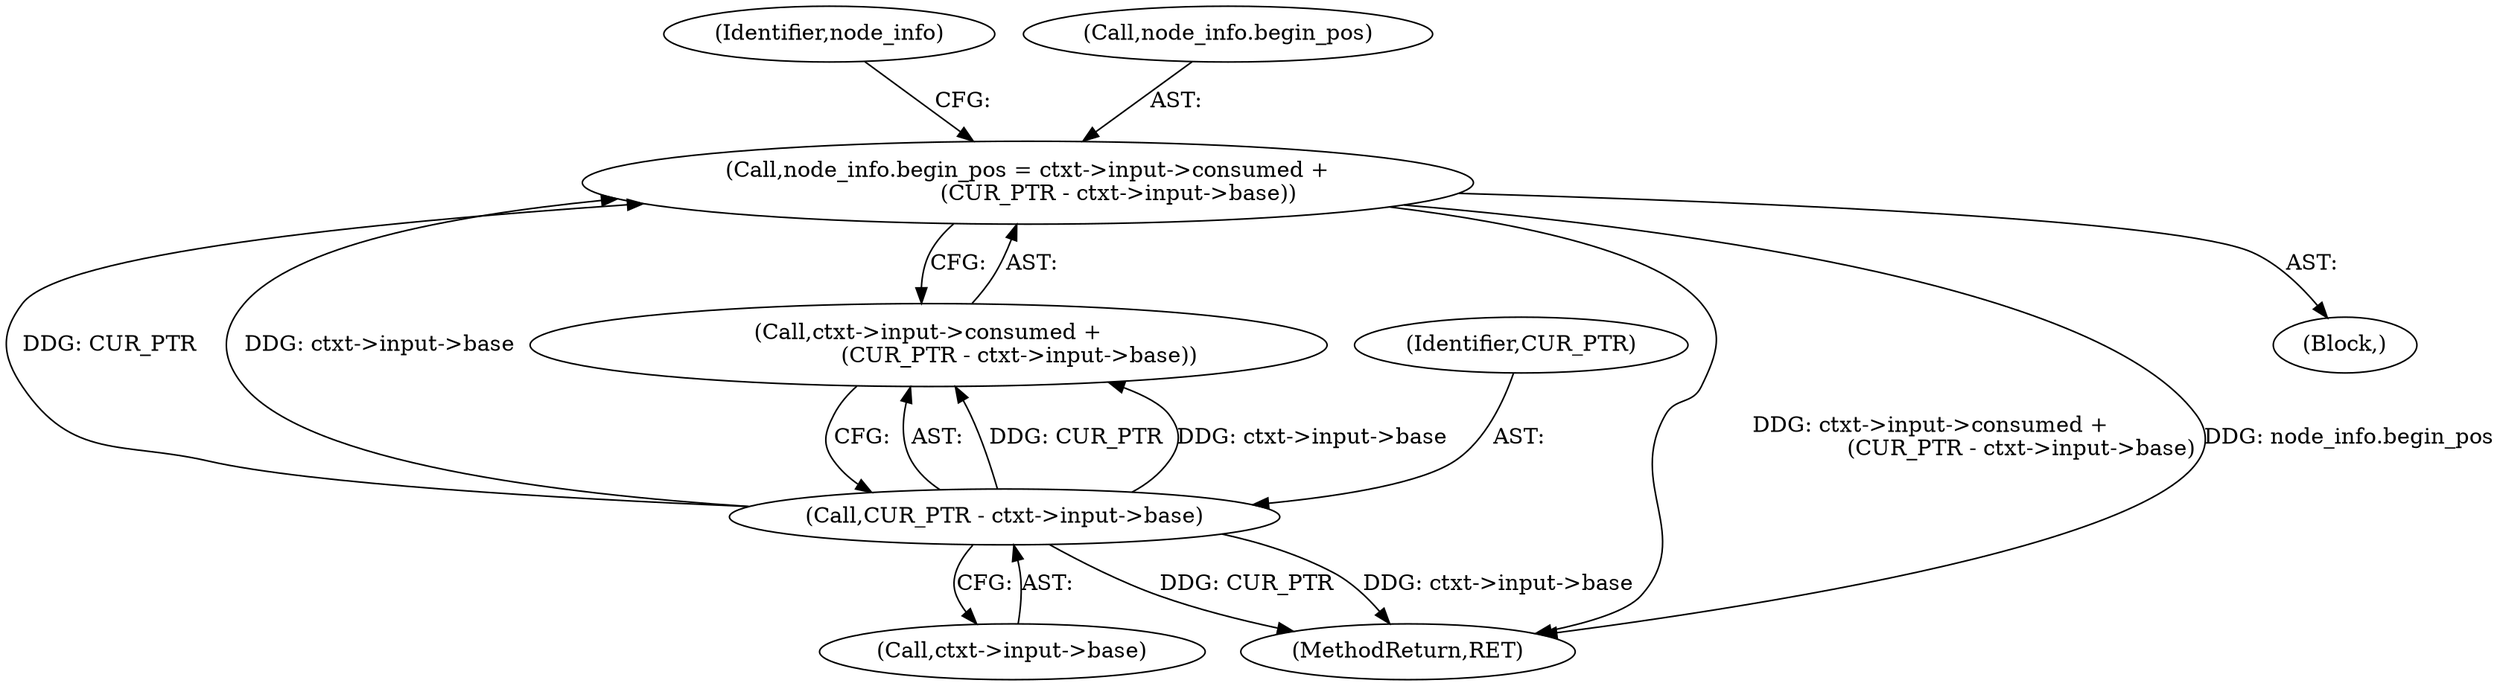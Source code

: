 digraph "0_Chrome_ce1446c00f0fd8f5a3b00727421be2124cb7370f_2@integer" {
"1000144" [label="(Call,node_info.begin_pos = ctxt->input->consumed +\n                          (CUR_PTR - ctxt->input->base))"];
"1000154" [label="(Call,CUR_PTR - ctxt->input->base)"];
"1000163" [label="(Identifier,node_info)"];
"1000144" [label="(Call,node_info.begin_pos = ctxt->input->consumed +\n                          (CUR_PTR - ctxt->input->base))"];
"1000145" [label="(Call,node_info.begin_pos)"];
"1000148" [label="(Call,ctxt->input->consumed +\n                          (CUR_PTR - ctxt->input->base))"];
"1000143" [label="(Block,)"];
"1000154" [label="(Call,CUR_PTR - ctxt->input->base)"];
"1000155" [label="(Identifier,CUR_PTR)"];
"1000156" [label="(Call,ctxt->input->base)"];
"1000319" [label="(MethodReturn,RET)"];
"1000144" -> "1000143"  [label="AST: "];
"1000144" -> "1000148"  [label="CFG: "];
"1000145" -> "1000144"  [label="AST: "];
"1000148" -> "1000144"  [label="AST: "];
"1000163" -> "1000144"  [label="CFG: "];
"1000144" -> "1000319"  [label="DDG: ctxt->input->consumed +\n                          (CUR_PTR - ctxt->input->base)"];
"1000144" -> "1000319"  [label="DDG: node_info.begin_pos"];
"1000154" -> "1000144"  [label="DDG: CUR_PTR"];
"1000154" -> "1000144"  [label="DDG: ctxt->input->base"];
"1000154" -> "1000148"  [label="AST: "];
"1000154" -> "1000156"  [label="CFG: "];
"1000155" -> "1000154"  [label="AST: "];
"1000156" -> "1000154"  [label="AST: "];
"1000148" -> "1000154"  [label="CFG: "];
"1000154" -> "1000319"  [label="DDG: CUR_PTR"];
"1000154" -> "1000319"  [label="DDG: ctxt->input->base"];
"1000154" -> "1000148"  [label="DDG: CUR_PTR"];
"1000154" -> "1000148"  [label="DDG: ctxt->input->base"];
}

